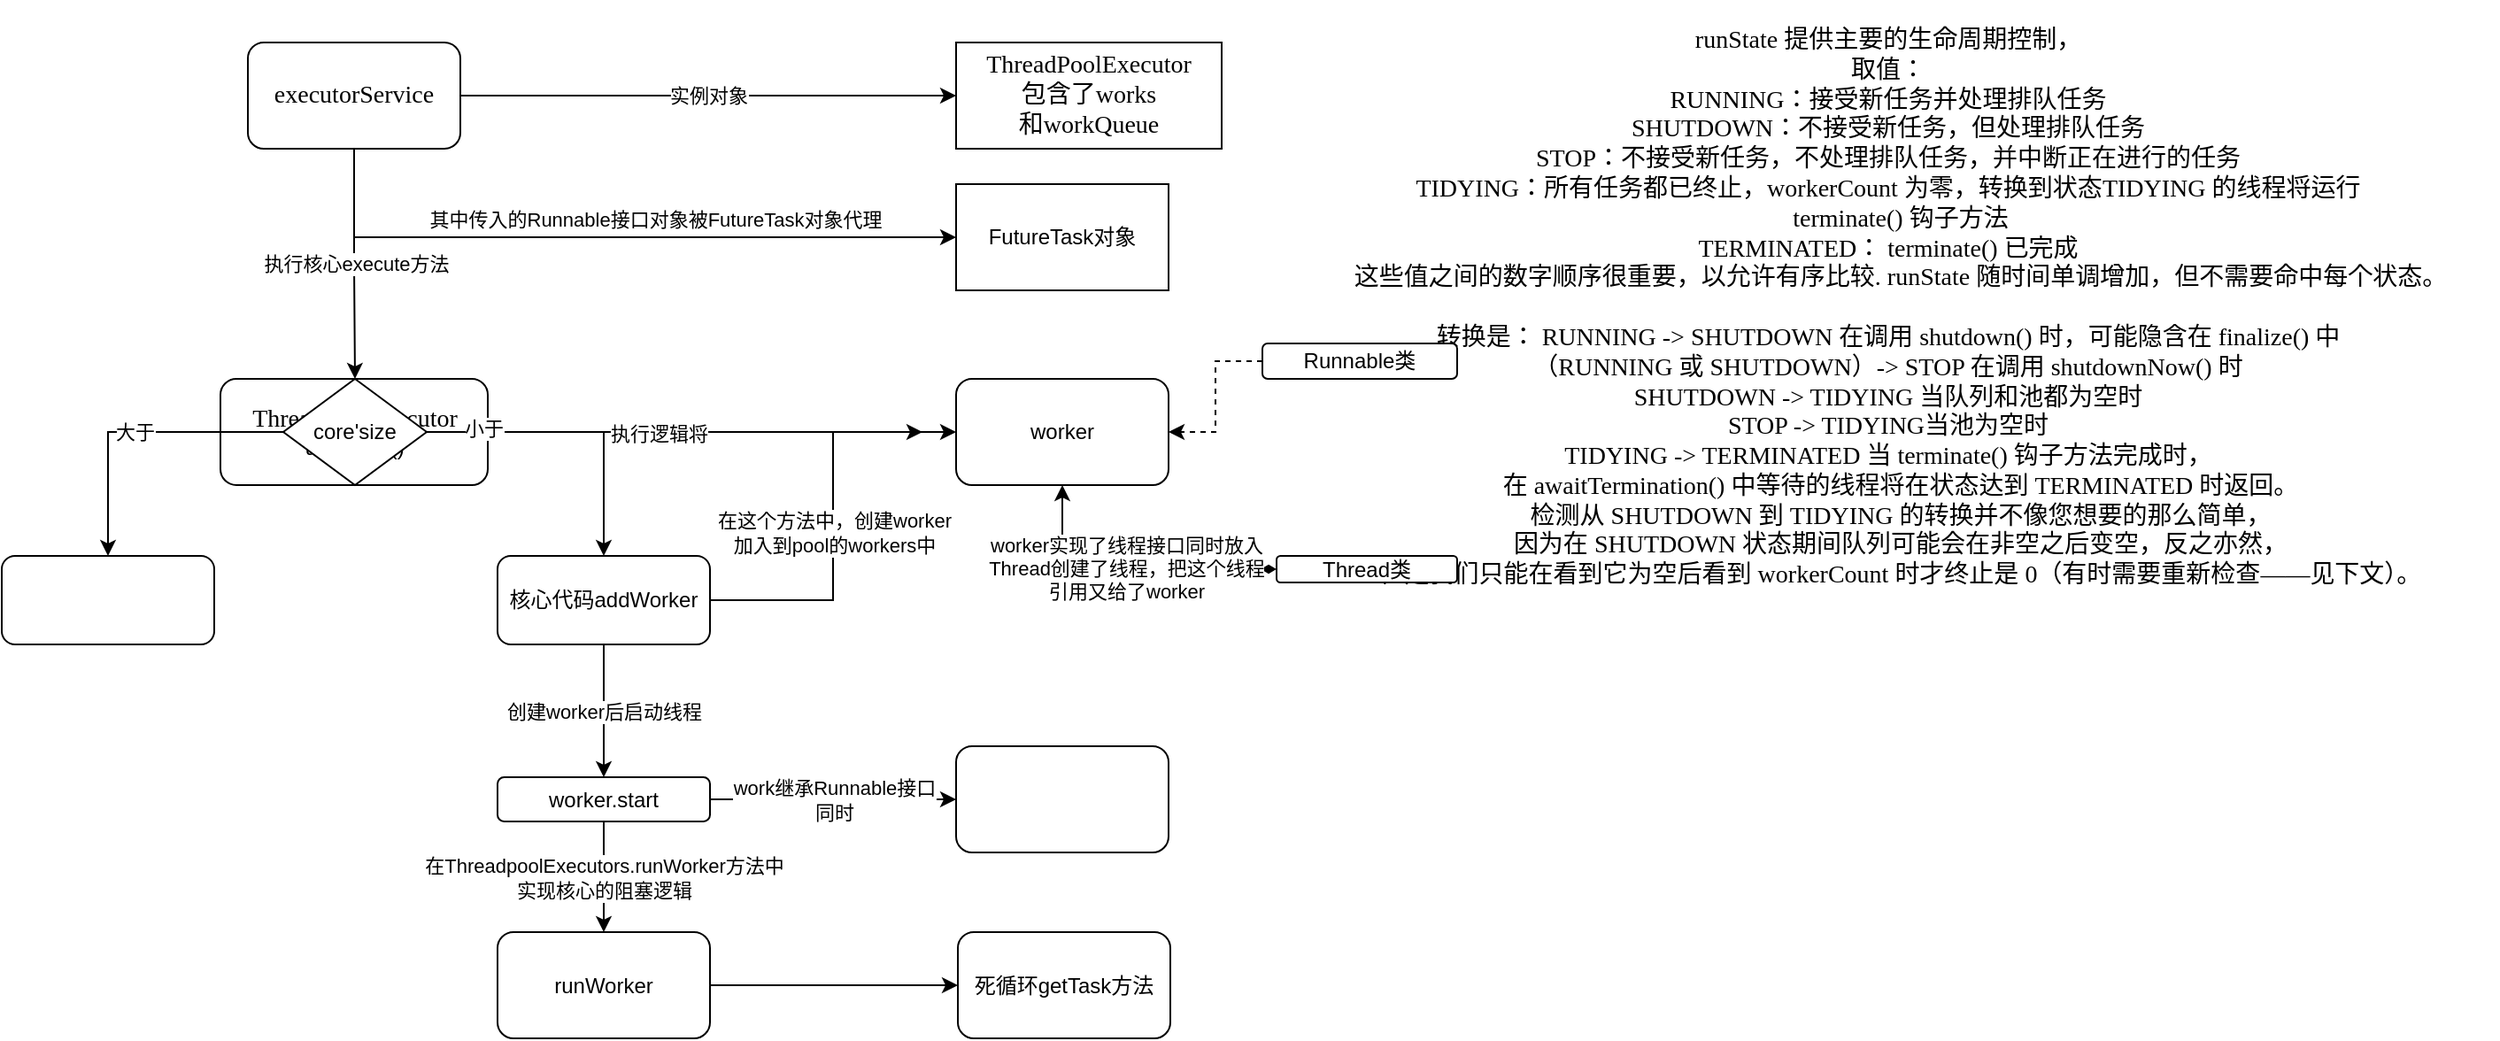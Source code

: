 <mxfile version="15.8.9" type="github" pages="2">
  <diagram id="u1BlL8yaGkPSPMrSxkff" name="executors线程池源码解析">
    <mxGraphModel dx="1342" dy="589" grid="1" gridSize="10" guides="1" tooltips="1" connect="1" arrows="1" fold="1" page="1" pageScale="1" pageWidth="827" pageHeight="1169" math="0" shadow="0">
      <root>
        <object label="" id="0">
          <mxCell />
        </object>
        <mxCell id="1" parent="0" />
        <mxCell id="3Z7E9k9QrG-8lqZEbjGB-5" value="执行核心execute方法" style="edgeStyle=orthogonalEdgeStyle;rounded=0;orthogonalLoop=1;jettySize=auto;html=1;exitX=0.5;exitY=1;exitDx=0;exitDy=0;entryX=0.5;entryY=0;entryDx=0;entryDy=0;" parent="1" source="3Z7E9k9QrG-8lqZEbjGB-2" edge="1" target="0a3loxJA7eZnux-9srQ6-19">
          <mxGeometry relative="1" as="geometry">
            <mxPoint x="199" y="210" as="targetPoint" />
            <mxPoint x="539" y="120" as="sourcePoint" />
            <Array as="points" />
          </mxGeometry>
        </mxCell>
        <mxCell id="3Z7E9k9QrG-8lqZEbjGB-23" value="实例对象" style="edgeStyle=orthogonalEdgeStyle;rounded=0;orthogonalLoop=1;jettySize=auto;html=1;exitX=1;exitY=0.5;exitDx=0;exitDy=0;entryX=0;entryY=0.5;entryDx=0;entryDy=0;" parent="1" source="3Z7E9k9QrG-8lqZEbjGB-2" target="3Z7E9k9QrG-8lqZEbjGB-10" edge="1">
          <mxGeometry relative="1" as="geometry" />
        </mxCell>
        <mxCell id="3Z7E9k9QrG-8lqZEbjGB-2" value="&lt;pre style=&quot;background-color: rgb(255 , 255 , 255) ; font-family: &amp;#34;consolas&amp;#34; ; font-size: 10.5pt&quot;&gt;executorService&lt;/pre&gt;" style="rounded=1;whiteSpace=wrap;html=1;" parent="1" vertex="1">
          <mxGeometry x="139" y="30" width="120" height="60" as="geometry" />
        </mxCell>
        <mxCell id="3Z7E9k9QrG-8lqZEbjGB-20" value="其中传入的Runnable接口对象被FutureTask对象代理" style="edgeStyle=orthogonalEdgeStyle;rounded=0;orthogonalLoop=1;jettySize=auto;html=1;exitX=0.5;exitY=1;exitDx=0;exitDy=0;entryX=0;entryY=0.5;entryDx=0;entryDy=0;" parent="1" source="3Z7E9k9QrG-8lqZEbjGB-2" target="3Z7E9k9QrG-8lqZEbjGB-18" edge="1">
          <mxGeometry x="0.128" y="10" relative="1" as="geometry">
            <mxPoint as="offset" />
          </mxGeometry>
        </mxCell>
        <mxCell id="3Z7E9k9QrG-8lqZEbjGB-10" value="&lt;pre style=&quot;background-color: #ffffff ; color: #000000 ; font-family: &amp;#34;consolas&amp;#34; ; font-size: 10.5pt&quot;&gt;ThreadPoolExecutor&lt;br&gt;包含了works&lt;br/&gt;和workQueue&lt;/pre&gt;" style="rounded=0;whiteSpace=wrap;html=1;" parent="1" vertex="1">
          <mxGeometry x="539" y="30" width="150" height="60" as="geometry" />
        </mxCell>
        <mxCell id="3Z7E9k9QrG-8lqZEbjGB-18" value="FutureTask对象" style="rounded=0;whiteSpace=wrap;html=1;" parent="1" vertex="1">
          <mxGeometry x="539" y="110" width="120" height="60" as="geometry" />
        </mxCell>
        <mxCell id="SeLdkWxprwsDgzLqHk9v-2" value="&lt;pre style=&quot;background-color: rgb(255 , 255 , 255) ; font-family: &amp;#34;consolas&amp;#34; ; font-size: 10.5pt&quot;&gt;runState &lt;span style=&quot;font-family: &amp;#34;宋体&amp;#34;&quot;&gt;提供主要的生命周期控制，&lt;br&gt;&lt;/span&gt;&lt;span style=&quot;font-family: &amp;#34;宋体&amp;#34;&quot;&gt;取值：&lt;br&gt;&lt;/span&gt;RUNNING&lt;span style=&quot;font-family: &amp;#34;宋体&amp;#34;&quot;&gt;：接受新任务并处理排队任务&lt;br&gt;&lt;/span&gt;SHUTDOWN&lt;span style=&quot;font-family: &amp;#34;宋体&amp;#34;&quot;&gt;：不接受新任务，但处理排队任务&lt;br&gt;&lt;/span&gt;STOP&lt;span style=&quot;font-family: &amp;#34;宋体&amp;#34;&quot;&gt;：不接受新任务，不处理排队任务，并中断正在进行的任务&lt;br&gt;&lt;/span&gt;TIDYING&lt;span style=&quot;font-family: &amp;#34;宋体&amp;#34;&quot;&gt;：所有任务都已终止，&lt;/span&gt;workerCount &lt;span style=&quot;font-family: &amp;#34;宋体&amp;#34;&quot;&gt;为零，转换到状态&lt;/span&gt;TIDYING &lt;span style=&quot;font-family: &amp;#34;宋体&amp;#34;&quot;&gt;的线程将运行&lt;br&gt;&lt;/span&gt;&lt;span style=&quot;font-family: &amp;#34;宋体&amp;#34;&quot;&gt;    &lt;/span&gt;terminate() &lt;span style=&quot;font-family: &amp;#34;宋体&amp;#34;&quot;&gt;钩子方法&lt;br&gt;&lt;/span&gt;TERMINATED&lt;span style=&quot;font-family: &amp;#34;宋体&amp;#34;&quot;&gt;： &lt;/span&gt;terminate() &lt;span style=&quot;font-family: &amp;#34;宋体&amp;#34;&quot;&gt;已完成&lt;br&gt;&lt;/span&gt;&lt;span style=&quot;font-family: &amp;#34;宋体&amp;#34;&quot;&gt;    这些值之间的数字顺序很重要，以允许有序比较&lt;/span&gt;. runState &lt;span style=&quot;font-family: &amp;#34;宋体&amp;#34;&quot;&gt;随时间单调增加，但不需要命中每个状态。&lt;br&gt;&lt;/span&gt;&lt;span style=&quot;font-family: &amp;#34;宋体&amp;#34;&quot;&gt;&lt;br&gt;&lt;/span&gt;&lt;span style=&quot;font-family: &amp;#34;宋体&amp;#34;&quot;&gt;转换是： &lt;/span&gt;RUNNING -&amp;gt; SHUTDOWN &lt;span style=&quot;font-family: &amp;#34;宋体&amp;#34;&quot;&gt;在调用 &lt;/span&gt;shutdown() &lt;span style=&quot;font-family: &amp;#34;宋体&amp;#34;&quot;&gt;时，可能隐含在 &lt;/span&gt;finalize() &lt;span style=&quot;font-family: &amp;#34;宋体&amp;#34;&quot;&gt;中&lt;br&gt;&lt;/span&gt;&lt;span style=&quot;font-family: &amp;#34;宋体&amp;#34;&quot;&gt;（&lt;/span&gt;RUNNING &lt;span style=&quot;font-family: &amp;#34;宋体&amp;#34;&quot;&gt;或 &lt;/span&gt;SHUTDOWN&lt;span style=&quot;font-family: &amp;#34;宋体&amp;#34;&quot;&gt;）&lt;/span&gt;-&amp;gt; STOP &lt;span style=&quot;font-family: &amp;#34;宋体&amp;#34;&quot;&gt;在调用 &lt;/span&gt;shutdownNow() &lt;span style=&quot;font-family: &amp;#34;宋体&amp;#34;&quot;&gt;时&lt;br&gt;&lt;/span&gt;SHUTDOWN -&amp;gt; TIDYING &lt;span style=&quot;font-family: &amp;#34;宋体&amp;#34;&quot;&gt;当队列和池都为空时&lt;br&gt;&lt;/span&gt;STOP -&amp;gt; TIDYING&lt;span style=&quot;font-family: &amp;#34;宋体&amp;#34;&quot;&gt;当池为空时&lt;br&gt;&lt;/span&gt;TIDYING -&amp;gt; TERMINATED &lt;span style=&quot;font-family: &amp;#34;宋体&amp;#34;&quot;&gt;当 &lt;/span&gt;terminate() &lt;span style=&quot;font-family: &amp;#34;宋体&amp;#34;&quot;&gt;钩子方法完成时，&lt;br&gt;&lt;/span&gt;&lt;span style=&quot;font-family: &amp;#34;宋体&amp;#34;&quot;&gt;    在 &lt;/span&gt;awaitTermination() &lt;span style=&quot;font-family: &amp;#34;宋体&amp;#34;&quot;&gt;中等待的线程将在状态达到 &lt;/span&gt;TERMINATED &lt;span style=&quot;font-family: &amp;#34;宋体&amp;#34;&quot;&gt;时返回。&lt;br&gt;&lt;/span&gt;&lt;span style=&quot;font-family: &amp;#34;宋体&amp;#34;&quot;&gt;    检测从 &lt;/span&gt;SHUTDOWN &lt;span style=&quot;font-family: &amp;#34;宋体&amp;#34;&quot;&gt;到 &lt;/span&gt;TIDYING &lt;span style=&quot;font-family: &amp;#34;宋体&amp;#34;&quot;&gt;的转换并不像您想要的那么简单，&lt;br&gt;&lt;/span&gt;&lt;span style=&quot;font-family: &amp;#34;宋体&amp;#34;&quot;&gt;    因为在 &lt;/span&gt;SHUTDOWN &lt;span style=&quot;font-family: &amp;#34;宋体&amp;#34;&quot;&gt;状态期间队列可能会在非空之后变空，反之亦然，&lt;br&gt;&lt;/span&gt;&lt;span style=&quot;font-family: &amp;#34;宋体&amp;#34;&quot;&gt;    但是我们只能在看到它为空后看到 &lt;/span&gt;workerCount &lt;span style=&quot;font-family: &amp;#34;宋体&amp;#34;&quot;&gt;时才终止是 &lt;/span&gt;0&lt;span style=&quot;font-family: &amp;#34;宋体&amp;#34;&quot;&gt;（有时需要重新检查&lt;/span&gt;——&lt;span style=&quot;font-family: &amp;#34;宋体&amp;#34;&quot;&gt;见下文）。&lt;/span&gt;&lt;/pre&gt;" style="text;html=1;align=center;verticalAlign=middle;resizable=0;points=[];autosize=1;strokeColor=none;fillColor=none;" vertex="1" parent="1">
          <mxGeometry x="720" y="20" width="690" height="320" as="geometry" />
        </mxCell>
        <mxCell id="0a3loxJA7eZnux-9srQ6-2" style="edgeStyle=orthogonalEdgeStyle;rounded=0;orthogonalLoop=1;jettySize=auto;html=1;exitX=1;exitY=0.5;exitDx=0;exitDy=0;entryX=0;entryY=0.5;entryDx=0;entryDy=0;" edge="1" parent="1" source="0a3loxJA7eZnux-9srQ6-1" target="0a3loxJA7eZnux-9srQ6-5">
          <mxGeometry relative="1" as="geometry">
            <mxPoint x="540" y="235" as="targetPoint" />
          </mxGeometry>
        </mxCell>
        <mxCell id="0a3loxJA7eZnux-9srQ6-7" value="在这个方法中，创建worker&lt;br&gt;加入到pool的workers中" style="edgeLabel;html=1;align=center;verticalAlign=middle;resizable=0;points=[];" connectable="0" vertex="1" parent="0a3loxJA7eZnux-9srQ6-2">
          <mxGeometry x="-0.081" relative="1" as="geometry">
            <mxPoint as="offset" />
          </mxGeometry>
        </mxCell>
        <mxCell id="SeLdkWxprwsDgzLqHk9v-7" style="edgeStyle=orthogonalEdgeStyle;rounded=0;orthogonalLoop=1;jettySize=auto;html=1;exitX=1;exitY=0.5;exitDx=0;exitDy=0;" edge="1" parent="1" source="SeLdkWxprwsDgzLqHk9v-6">
          <mxGeometry relative="1" as="geometry">
            <mxPoint x="520" y="250" as="targetPoint" />
          </mxGeometry>
        </mxCell>
        <mxCell id="SeLdkWxprwsDgzLqHk9v-8" value="执行逻辑将" style="edgeLabel;html=1;align=center;verticalAlign=middle;resizable=0;points=[];" vertex="1" connectable="0" parent="SeLdkWxprwsDgzLqHk9v-7">
          <mxGeometry x="-0.214" y="-1" relative="1" as="geometry">
            <mxPoint as="offset" />
          </mxGeometry>
        </mxCell>
        <mxCell id="0a3loxJA7eZnux-9srQ6-28" value="创建worker后启动线程" style="edgeStyle=orthogonalEdgeStyle;rounded=0;orthogonalLoop=1;jettySize=auto;html=1;startArrow=none;startFill=0;endArrow=classic;endFill=1;" edge="1" parent="1" source="0a3loxJA7eZnux-9srQ6-1" target="0a3loxJA7eZnux-9srQ6-27">
          <mxGeometry relative="1" as="geometry" />
        </mxCell>
        <mxCell id="SeLdkWxprwsDgzLqHk9v-6" value="&lt;span style=&quot;background-color: rgb(255 , 255 , 255) ; font-family: &amp;#34;consolas&amp;#34; ; font-size: 10.5pt&quot;&gt;ThreadPoolExecutor&lt;br&gt;&lt;/span&gt;addWork()" style="rounded=1;whiteSpace=wrap;html=1;" vertex="1" parent="1">
          <mxGeometry x="123.5" y="220" width="151" height="60" as="geometry" />
        </mxCell>
        <mxCell id="0a3loxJA7eZnux-9srQ6-1" value="核心代码addWorker" style="rounded=1;whiteSpace=wrap;html=1;" vertex="1" parent="1">
          <mxGeometry x="280" y="320" width="120" height="50" as="geometry" />
        </mxCell>
        <mxCell id="0a3loxJA7eZnux-9srQ6-5" value="worker" style="rounded=1;whiteSpace=wrap;html=1;" vertex="1" parent="1">
          <mxGeometry x="539" y="220" width="120" height="60" as="geometry" />
        </mxCell>
        <mxCell id="0a3loxJA7eZnux-9srQ6-10" value="" style="rounded=0;orthogonalLoop=1;jettySize=auto;html=1;edgeStyle=orthogonalEdgeStyle;endArrow=classic;endFill=1;startArrow=diamondThin;startFill=1;" edge="1" parent="1" source="0a3loxJA7eZnux-9srQ6-9" target="0a3loxJA7eZnux-9srQ6-5">
          <mxGeometry relative="1" as="geometry" />
        </mxCell>
        <mxCell id="0a3loxJA7eZnux-9srQ6-15" value="worker实现了线程接口同时放入&lt;br&gt;Thread创建了线程，把这个线程&lt;br&gt;引用又给了worker" style="edgeLabel;html=1;align=center;verticalAlign=middle;resizable=0;points=[];" connectable="0" vertex="1" parent="0a3loxJA7eZnux-9srQ6-10">
          <mxGeometry x="0.007" y="-1" relative="1" as="geometry">
            <mxPoint as="offset" />
          </mxGeometry>
        </mxCell>
        <mxCell id="0a3loxJA7eZnux-9srQ6-9" value="Thread类" style="rounded=1;whiteSpace=wrap;html=1;" vertex="1" parent="1">
          <mxGeometry x="720" y="320" width="102" height="15" as="geometry" />
        </mxCell>
        <mxCell id="0a3loxJA7eZnux-9srQ6-12" style="edgeStyle=orthogonalEdgeStyle;rounded=0;orthogonalLoop=1;jettySize=auto;html=1;entryX=1;entryY=0.5;entryDx=0;entryDy=0;dashed=1;" edge="1" parent="1" source="0a3loxJA7eZnux-9srQ6-11" target="0a3loxJA7eZnux-9srQ6-5">
          <mxGeometry relative="1" as="geometry" />
        </mxCell>
        <mxCell id="0a3loxJA7eZnux-9srQ6-11" value="Runnable类" style="rounded=1;whiteSpace=wrap;html=1;" vertex="1" parent="1">
          <mxGeometry x="712" y="200" width="110" height="20" as="geometry" />
        </mxCell>
        <mxCell id="0a3loxJA7eZnux-9srQ6-20" style="edgeStyle=orthogonalEdgeStyle;rounded=0;orthogonalLoop=1;jettySize=auto;html=1;entryX=0.5;entryY=0;entryDx=0;entryDy=0;startArrow=none;startFill=0;endArrow=classic;endFill=1;" edge="1" parent="1" source="0a3loxJA7eZnux-9srQ6-19" target="0a3loxJA7eZnux-9srQ6-1">
          <mxGeometry relative="1" as="geometry" />
        </mxCell>
        <mxCell id="0a3loxJA7eZnux-9srQ6-21" value="小于" style="edgeLabel;html=1;align=center;verticalAlign=middle;resizable=0;points=[];" connectable="0" vertex="1" parent="0a3loxJA7eZnux-9srQ6-20">
          <mxGeometry x="-0.626" y="2" relative="1" as="geometry">
            <mxPoint as="offset" />
          </mxGeometry>
        </mxCell>
        <mxCell id="0a3loxJA7eZnux-9srQ6-26" value="大于" style="edgeStyle=orthogonalEdgeStyle;rounded=0;orthogonalLoop=1;jettySize=auto;html=1;startArrow=none;startFill=0;endArrow=classic;endFill=1;" edge="1" parent="1" source="0a3loxJA7eZnux-9srQ6-19" target="0a3loxJA7eZnux-9srQ6-25">
          <mxGeometry relative="1" as="geometry" />
        </mxCell>
        <mxCell id="0a3loxJA7eZnux-9srQ6-19" value="core&#39;size" style="rhombus;whiteSpace=wrap;html=1;" vertex="1" parent="1">
          <mxGeometry x="159" y="220" width="81" height="60" as="geometry" />
        </mxCell>
        <mxCell id="0a3loxJA7eZnux-9srQ6-25" value="" style="rounded=1;whiteSpace=wrap;html=1;" vertex="1" parent="1">
          <mxGeometry y="320" width="120" height="50" as="geometry" />
        </mxCell>
        <mxCell id="0a3loxJA7eZnux-9srQ6-30" value="work继承Runnable接口&lt;br&gt;同时" style="edgeStyle=orthogonalEdgeStyle;rounded=0;orthogonalLoop=1;jettySize=auto;html=1;startArrow=none;startFill=0;endArrow=classic;endFill=1;" edge="1" parent="1" source="0a3loxJA7eZnux-9srQ6-27" target="0a3loxJA7eZnux-9srQ6-29">
          <mxGeometry relative="1" as="geometry" />
        </mxCell>
        <mxCell id="0a3loxJA7eZnux-9srQ6-32" value="在ThreadpoolExecutors.runWorker方法中&lt;br&gt;实现核心的阻塞逻辑" style="edgeStyle=orthogonalEdgeStyle;rounded=0;orthogonalLoop=1;jettySize=auto;html=1;startArrow=none;startFill=0;endArrow=classic;endFill=1;" edge="1" parent="1" source="0a3loxJA7eZnux-9srQ6-27" target="0a3loxJA7eZnux-9srQ6-31">
          <mxGeometry relative="1" as="geometry" />
        </mxCell>
        <mxCell id="0a3loxJA7eZnux-9srQ6-27" value="worker.start" style="rounded=1;whiteSpace=wrap;html=1;" vertex="1" parent="1">
          <mxGeometry x="280" y="445" width="120" height="25" as="geometry" />
        </mxCell>
        <mxCell id="0a3loxJA7eZnux-9srQ6-29" value="" style="rounded=1;whiteSpace=wrap;html=1;" vertex="1" parent="1">
          <mxGeometry x="539" y="427.5" width="120" height="60" as="geometry" />
        </mxCell>
        <mxCell id="0a3loxJA7eZnux-9srQ6-34" value="" style="edgeStyle=orthogonalEdgeStyle;rounded=0;orthogonalLoop=1;jettySize=auto;html=1;startArrow=none;startFill=0;endArrow=classic;endFill=1;" edge="1" parent="1" source="0a3loxJA7eZnux-9srQ6-31" target="0a3loxJA7eZnux-9srQ6-33">
          <mxGeometry relative="1" as="geometry" />
        </mxCell>
        <mxCell id="0a3loxJA7eZnux-9srQ6-31" value="runWorker" style="rounded=1;whiteSpace=wrap;html=1;" vertex="1" parent="1">
          <mxGeometry x="280" y="532.5" width="120" height="60" as="geometry" />
        </mxCell>
        <mxCell id="0a3loxJA7eZnux-9srQ6-33" value="死循环getTask方法" style="rounded=1;whiteSpace=wrap;html=1;" vertex="1" parent="1">
          <mxGeometry x="540" y="532.5" width="120" height="60" as="geometry" />
        </mxCell>
      </root>
    </mxGraphModel>
  </diagram>
  <diagram id="Elgx-_D7xXsA12xVJE8V" name="Page-2">
    <mxGraphModel dx="1102" dy="589" grid="1" gridSize="10" guides="1" tooltips="1" connect="1" arrows="1" fold="1" page="1" pageScale="1" pageWidth="827" pageHeight="1169" math="0" shadow="0">
      <root>
        <mxCell id="o7lO5jANy7IDrgjuw0Hc-0" />
        <mxCell id="o7lO5jANy7IDrgjuw0Hc-1" parent="o7lO5jANy7IDrgjuw0Hc-0" />
      </root>
    </mxGraphModel>
  </diagram>
</mxfile>
